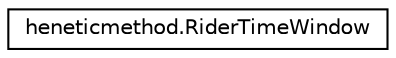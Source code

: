 digraph "Graphical Class Hierarchy"
{
  edge [fontname="Helvetica",fontsize="10",labelfontname="Helvetica",labelfontsize="10"];
  node [fontname="Helvetica",fontsize="10",shape=record];
  rankdir="LR";
  Node1 [label="heneticmethod.RiderTimeWindow",height=0.2,width=0.4,color="black", fillcolor="white", style="filled",URL="$classheneticmethod_1_1_rider_time_window.html"];
}
